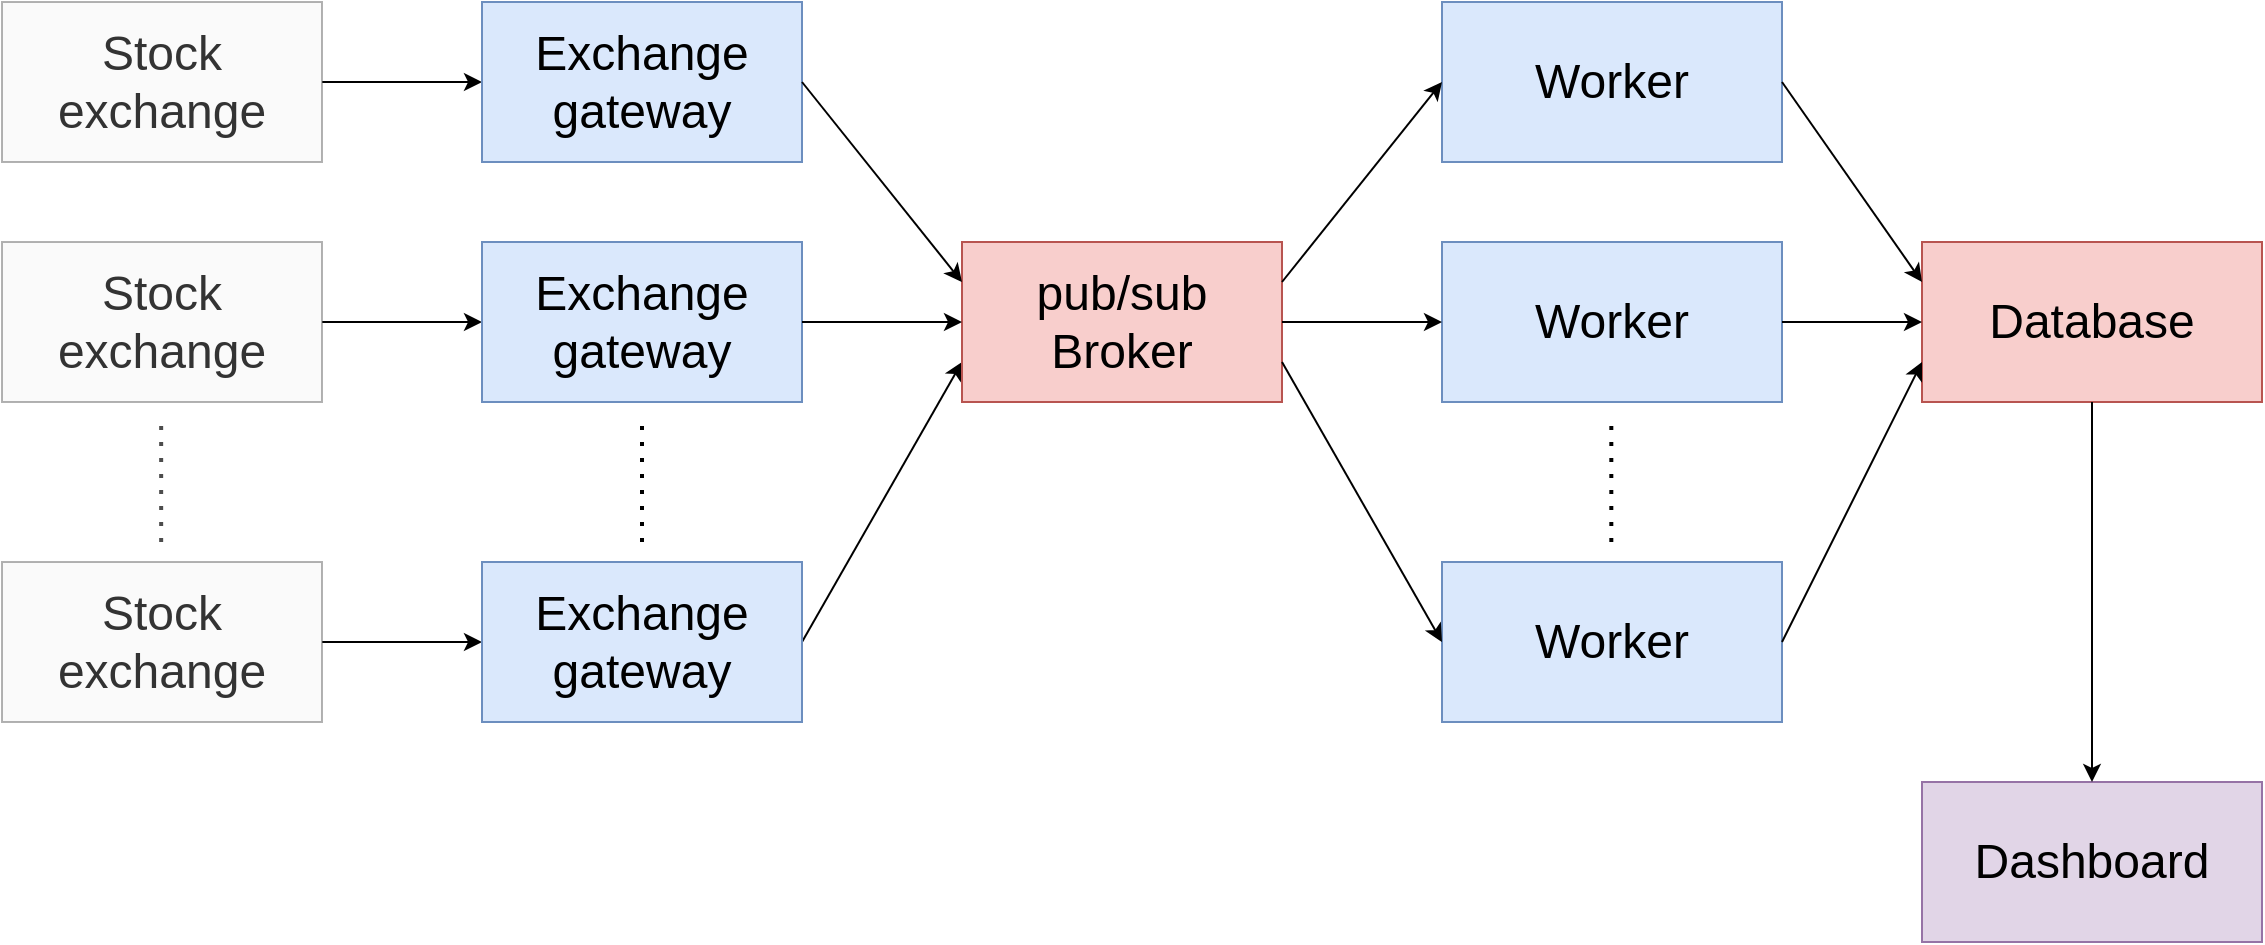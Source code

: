 <mxfile version="24.9.3">
  <diagram name="Page-1" id="vlLuBXJ6Yb6W7yMzVsAo">
    <mxGraphModel dx="1440" dy="960" grid="1" gridSize="10" guides="1" tooltips="1" connect="1" arrows="1" fold="1" page="1" pageScale="1" pageWidth="850" pageHeight="1100" math="0" shadow="0">
      <root>
        <mxCell id="0" />
        <mxCell id="1" parent="0" />
        <mxCell id="nI2ELQmIYTWhM9eA-zW3-18" style="edgeStyle=orthogonalEdgeStyle;rounded=0;orthogonalLoop=1;jettySize=auto;html=1;" edge="1" parent="1" source="nI2ELQmIYTWhM9eA-zW3-2" target="nI2ELQmIYTWhM9eA-zW3-5">
          <mxGeometry relative="1" as="geometry" />
        </mxCell>
        <mxCell id="nI2ELQmIYTWhM9eA-zW3-2" value="Stock exchange" style="rounded=0;whiteSpace=wrap;html=1;fillColor=#f5f5f5;fontColor=#333333;strokeColor=#666666;opacity=50;fontSize=24;" vertex="1" parent="1">
          <mxGeometry x="40" y="200" width="160" height="80" as="geometry" />
        </mxCell>
        <mxCell id="nI2ELQmIYTWhM9eA-zW3-19" style="edgeStyle=orthogonalEdgeStyle;rounded=0;orthogonalLoop=1;jettySize=auto;html=1;" edge="1" parent="1" source="nI2ELQmIYTWhM9eA-zW3-3" target="nI2ELQmIYTWhM9eA-zW3-6">
          <mxGeometry relative="1" as="geometry" />
        </mxCell>
        <mxCell id="nI2ELQmIYTWhM9eA-zW3-3" value="Stock exchange" style="rounded=0;whiteSpace=wrap;html=1;fillColor=#f5f5f5;fontColor=#333333;strokeColor=#666666;opacity=50;fontSize=24;" vertex="1" parent="1">
          <mxGeometry x="40" y="320" width="160" height="80" as="geometry" />
        </mxCell>
        <mxCell id="nI2ELQmIYTWhM9eA-zW3-20" style="edgeStyle=orthogonalEdgeStyle;rounded=0;orthogonalLoop=1;jettySize=auto;html=1;" edge="1" parent="1" source="nI2ELQmIYTWhM9eA-zW3-4" target="nI2ELQmIYTWhM9eA-zW3-7">
          <mxGeometry relative="1" as="geometry" />
        </mxCell>
        <mxCell id="nI2ELQmIYTWhM9eA-zW3-4" value="Stock exchange" style="rounded=0;whiteSpace=wrap;html=1;fillColor=#f5f5f5;fontColor=#333333;strokeColor=#666666;opacity=50;fontSize=24;" vertex="1" parent="1">
          <mxGeometry x="40" y="480" width="160" height="80" as="geometry" />
        </mxCell>
        <mxCell id="nI2ELQmIYTWhM9eA-zW3-5" value="Exchange gateway" style="rounded=0;whiteSpace=wrap;html=1;fillColor=#dae8fc;strokeColor=#6c8ebf;fontSize=24;" vertex="1" parent="1">
          <mxGeometry x="280" y="200" width="160" height="80" as="geometry" />
        </mxCell>
        <mxCell id="nI2ELQmIYTWhM9eA-zW3-6" value="Exchange gateway" style="rounded=0;whiteSpace=wrap;html=1;fillColor=#dae8fc;strokeColor=#6c8ebf;fontSize=24;" vertex="1" parent="1">
          <mxGeometry x="280" y="320" width="160" height="80" as="geometry" />
        </mxCell>
        <mxCell id="nI2ELQmIYTWhM9eA-zW3-21" style="rounded=0;orthogonalLoop=1;jettySize=auto;html=1;entryX=0;entryY=0.75;entryDx=0;entryDy=0;exitX=1;exitY=0.5;exitDx=0;exitDy=0;" edge="1" parent="1" source="nI2ELQmIYTWhM9eA-zW3-7" target="nI2ELQmIYTWhM9eA-zW3-8">
          <mxGeometry relative="1" as="geometry" />
        </mxCell>
        <mxCell id="nI2ELQmIYTWhM9eA-zW3-7" value="Exchange gateway" style="rounded=0;whiteSpace=wrap;html=1;fillColor=#dae8fc;strokeColor=#6c8ebf;fontSize=24;" vertex="1" parent="1">
          <mxGeometry x="280" y="480" width="160" height="80" as="geometry" />
        </mxCell>
        <mxCell id="nI2ELQmIYTWhM9eA-zW3-8" value="pub/sub Broker" style="rounded=0;whiteSpace=wrap;html=1;fillColor=#f8cecc;strokeColor=#b85450;fontSize=24;" vertex="1" parent="1">
          <mxGeometry x="520" y="320" width="160" height="80" as="geometry" />
        </mxCell>
        <mxCell id="nI2ELQmIYTWhM9eA-zW3-9" value="Worker" style="rounded=0;whiteSpace=wrap;html=1;fillColor=#dae8fc;strokeColor=#6c8ebf;fontSize=24;" vertex="1" parent="1">
          <mxGeometry x="760" y="200" width="170" height="80" as="geometry" />
        </mxCell>
        <mxCell id="nI2ELQmIYTWhM9eA-zW3-10" value="Worker" style="rounded=0;whiteSpace=wrap;html=1;fillColor=#dae8fc;strokeColor=#6c8ebf;fontSize=24;" vertex="1" parent="1">
          <mxGeometry x="760" y="320" width="170" height="80" as="geometry" />
        </mxCell>
        <mxCell id="nI2ELQmIYTWhM9eA-zW3-11" value="Worker" style="rounded=0;whiteSpace=wrap;html=1;fillColor=#dae8fc;strokeColor=#6c8ebf;fontSize=24;" vertex="1" parent="1">
          <mxGeometry x="760" y="480" width="170" height="80" as="geometry" />
        </mxCell>
        <mxCell id="nI2ELQmIYTWhM9eA-zW3-13" value="Database" style="rounded=0;whiteSpace=wrap;html=1;fillColor=#f8cecc;strokeColor=#b85450;fontSize=24;" vertex="1" parent="1">
          <mxGeometry x="1000" y="320" width="170" height="80" as="geometry" />
        </mxCell>
        <mxCell id="nI2ELQmIYTWhM9eA-zW3-14" value="Dashboard" style="rounded=0;whiteSpace=wrap;html=1;fillColor=#e1d5e7;strokeColor=#9673a6;fontSize=24;" vertex="1" parent="1">
          <mxGeometry x="1000" y="590" width="170" height="80" as="geometry" />
        </mxCell>
        <mxCell id="nI2ELQmIYTWhM9eA-zW3-15" value="" style="endArrow=none;dashed=1;html=1;dashPattern=1 3;strokeWidth=2;rounded=0;" edge="1" parent="1">
          <mxGeometry width="50" height="50" relative="1" as="geometry">
            <mxPoint x="360" y="470" as="sourcePoint" />
            <mxPoint x="360" y="410" as="targetPoint" />
          </mxGeometry>
        </mxCell>
        <mxCell id="nI2ELQmIYTWhM9eA-zW3-16" value="" style="endArrow=none;dashed=1;html=1;dashPattern=1 3;strokeWidth=2;rounded=0;opacity=70;" edge="1" parent="1">
          <mxGeometry width="50" height="50" relative="1" as="geometry">
            <mxPoint x="119.58" y="470" as="sourcePoint" />
            <mxPoint x="119.58" y="410" as="targetPoint" />
          </mxGeometry>
        </mxCell>
        <mxCell id="nI2ELQmIYTWhM9eA-zW3-17" value="" style="endArrow=none;dashed=1;html=1;dashPattern=1 3;strokeWidth=2;rounded=0;" edge="1" parent="1">
          <mxGeometry width="50" height="50" relative="1" as="geometry">
            <mxPoint x="844.66" y="470" as="sourcePoint" />
            <mxPoint x="844.66" y="410" as="targetPoint" />
          </mxGeometry>
        </mxCell>
        <mxCell id="nI2ELQmIYTWhM9eA-zW3-22" style="rounded=0;orthogonalLoop=1;jettySize=auto;html=1;entryX=0;entryY=0.5;entryDx=0;entryDy=0;exitX=1;exitY=0.5;exitDx=0;exitDy=0;" edge="1" parent="1" source="nI2ELQmIYTWhM9eA-zW3-6" target="nI2ELQmIYTWhM9eA-zW3-8">
          <mxGeometry relative="1" as="geometry">
            <mxPoint x="450" y="530" as="sourcePoint" />
            <mxPoint x="530" y="390" as="targetPoint" />
          </mxGeometry>
        </mxCell>
        <mxCell id="nI2ELQmIYTWhM9eA-zW3-23" style="rounded=0;orthogonalLoop=1;jettySize=auto;html=1;entryX=0;entryY=0.25;entryDx=0;entryDy=0;exitX=1;exitY=0.5;exitDx=0;exitDy=0;" edge="1" parent="1" source="nI2ELQmIYTWhM9eA-zW3-5" target="nI2ELQmIYTWhM9eA-zW3-8">
          <mxGeometry relative="1" as="geometry">
            <mxPoint x="460" y="540" as="sourcePoint" />
            <mxPoint x="540" y="400" as="targetPoint" />
          </mxGeometry>
        </mxCell>
        <mxCell id="nI2ELQmIYTWhM9eA-zW3-24" style="rounded=0;orthogonalLoop=1;jettySize=auto;html=1;entryX=0;entryY=0.5;entryDx=0;entryDy=0;exitX=1;exitY=0.25;exitDx=0;exitDy=0;" edge="1" parent="1" source="nI2ELQmIYTWhM9eA-zW3-8" target="nI2ELQmIYTWhM9eA-zW3-9">
          <mxGeometry relative="1" as="geometry">
            <mxPoint x="630" y="470" as="sourcePoint" />
            <mxPoint x="710" y="570" as="targetPoint" />
          </mxGeometry>
        </mxCell>
        <mxCell id="nI2ELQmIYTWhM9eA-zW3-25" style="rounded=0;orthogonalLoop=1;jettySize=auto;html=1;entryX=0;entryY=0.5;entryDx=0;entryDy=0;exitX=1;exitY=0.5;exitDx=0;exitDy=0;" edge="1" parent="1" source="nI2ELQmIYTWhM9eA-zW3-8" target="nI2ELQmIYTWhM9eA-zW3-10">
          <mxGeometry relative="1" as="geometry">
            <mxPoint x="680" y="580" as="sourcePoint" />
            <mxPoint x="760" y="480" as="targetPoint" />
          </mxGeometry>
        </mxCell>
        <mxCell id="nI2ELQmIYTWhM9eA-zW3-26" style="rounded=0;orthogonalLoop=1;jettySize=auto;html=1;entryX=0;entryY=0.5;entryDx=0;entryDy=0;exitX=1;exitY=0.75;exitDx=0;exitDy=0;" edge="1" parent="1" source="nI2ELQmIYTWhM9eA-zW3-8" target="nI2ELQmIYTWhM9eA-zW3-11">
          <mxGeometry relative="1" as="geometry">
            <mxPoint x="690" y="370" as="sourcePoint" />
            <mxPoint x="770" y="370" as="targetPoint" />
          </mxGeometry>
        </mxCell>
        <mxCell id="nI2ELQmIYTWhM9eA-zW3-27" style="rounded=0;orthogonalLoop=1;jettySize=auto;html=1;entryX=0;entryY=0.25;entryDx=0;entryDy=0;exitX=1;exitY=0.5;exitDx=0;exitDy=0;" edge="1" parent="1" source="nI2ELQmIYTWhM9eA-zW3-9" target="nI2ELQmIYTWhM9eA-zW3-13">
          <mxGeometry relative="1" as="geometry">
            <mxPoint x="1040" y="320" as="sourcePoint" />
            <mxPoint x="1120" y="220" as="targetPoint" />
          </mxGeometry>
        </mxCell>
        <mxCell id="nI2ELQmIYTWhM9eA-zW3-28" style="rounded=0;orthogonalLoop=1;jettySize=auto;html=1;entryX=0;entryY=0.5;entryDx=0;entryDy=0;exitX=1;exitY=0.5;exitDx=0;exitDy=0;" edge="1" parent="1" source="nI2ELQmIYTWhM9eA-zW3-10" target="nI2ELQmIYTWhM9eA-zW3-13">
          <mxGeometry relative="1" as="geometry">
            <mxPoint x="940" y="250" as="sourcePoint" />
            <mxPoint x="1010" y="350" as="targetPoint" />
          </mxGeometry>
        </mxCell>
        <mxCell id="nI2ELQmIYTWhM9eA-zW3-29" style="rounded=0;orthogonalLoop=1;jettySize=auto;html=1;entryX=0;entryY=0.75;entryDx=0;entryDy=0;exitX=1;exitY=0.5;exitDx=0;exitDy=0;" edge="1" parent="1" source="nI2ELQmIYTWhM9eA-zW3-11" target="nI2ELQmIYTWhM9eA-zW3-13">
          <mxGeometry relative="1" as="geometry">
            <mxPoint x="990" y="510" as="sourcePoint" />
            <mxPoint x="1060" y="610" as="targetPoint" />
          </mxGeometry>
        </mxCell>
        <mxCell id="nI2ELQmIYTWhM9eA-zW3-31" style="rounded=0;orthogonalLoop=1;jettySize=auto;html=1;entryX=0.5;entryY=0;entryDx=0;entryDy=0;exitX=0.5;exitY=1;exitDx=0;exitDy=0;" edge="1" parent="1" source="nI2ELQmIYTWhM9eA-zW3-13" target="nI2ELQmIYTWhM9eA-zW3-14">
          <mxGeometry relative="1" as="geometry">
            <mxPoint x="940" y="530" as="sourcePoint" />
            <mxPoint x="1010" y="390" as="targetPoint" />
          </mxGeometry>
        </mxCell>
      </root>
    </mxGraphModel>
  </diagram>
</mxfile>
